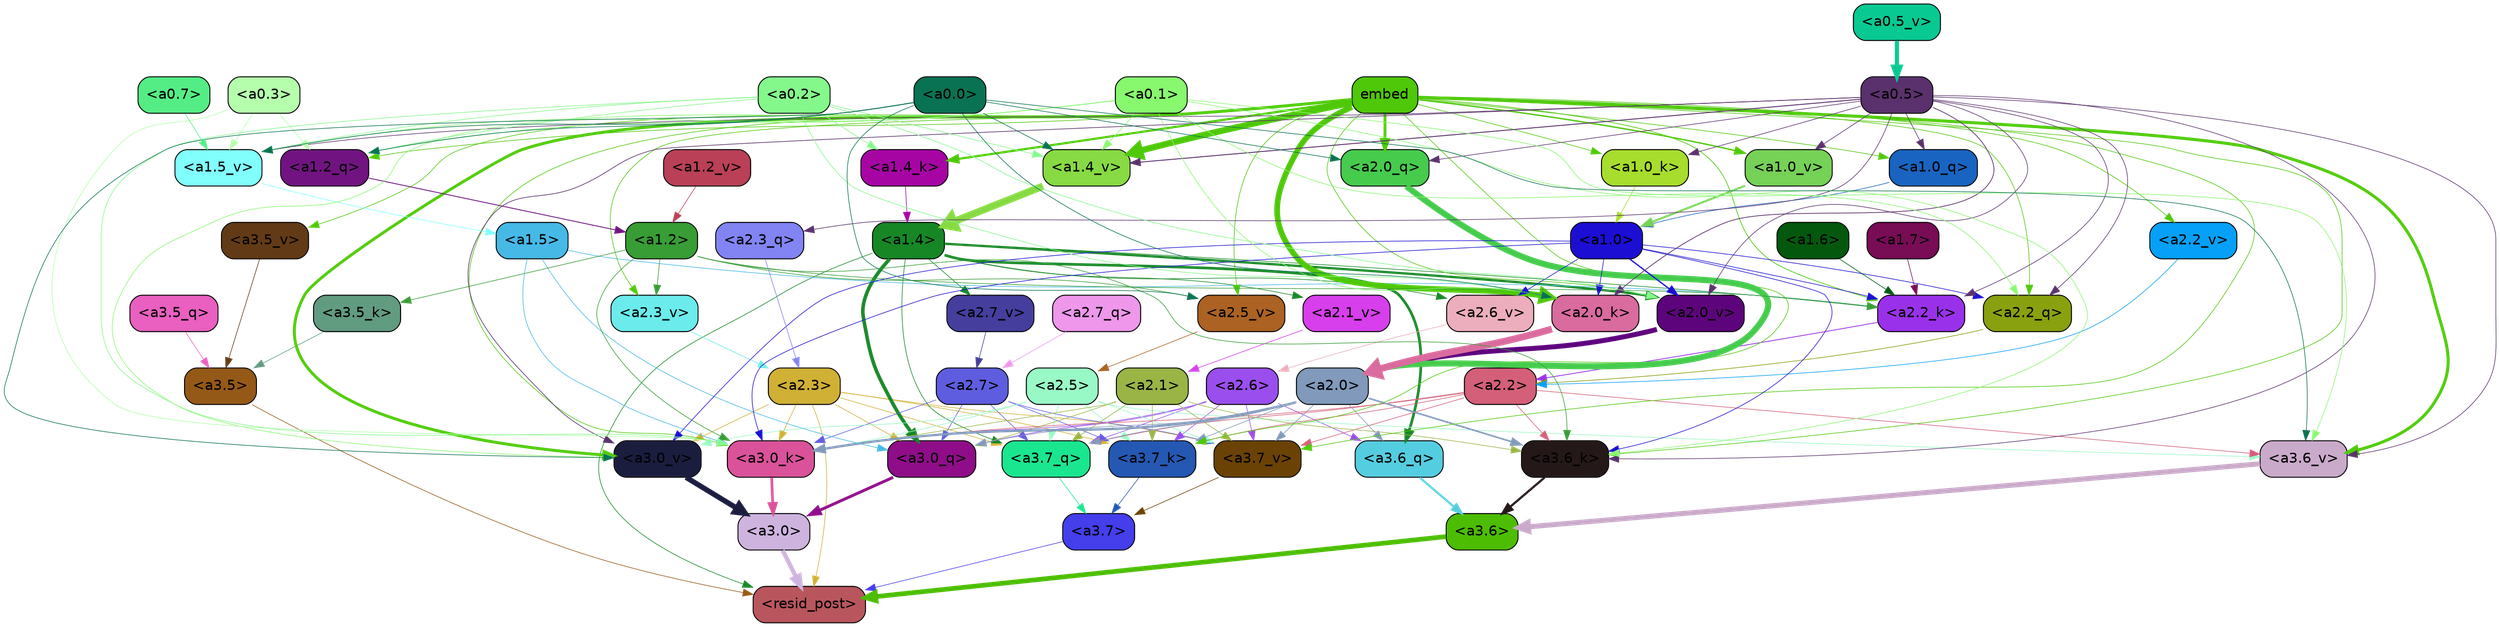 strict digraph "" {
	graph [bgcolor=transparent,
		layout=dot,
		overlap=false,
		splines=true
	];
	"<a3.7>"	[color=black,
		fillcolor="#443eeb",
		fontname=Helvetica,
		shape=box,
		style="filled, rounded"];
	"<resid_post>"	[color=black,
		fillcolor="#b9565d",
		fontname=Helvetica,
		shape=box,
		style="filled, rounded"];
	"<a3.7>" -> "<resid_post>"	[color="#443eeb",
		penwidth=0.6];
	"<a3.6>"	[color=black,
		fillcolor="#4cbd02",
		fontname=Helvetica,
		shape=box,
		style="filled, rounded"];
	"<a3.6>" -> "<resid_post>"	[color="#4cbd02",
		penwidth=4.6696330308914185];
	"<a3.5>"	[color=black,
		fillcolor="#955917",
		fontname=Helvetica,
		shape=box,
		style="filled, rounded"];
	"<a3.5>" -> "<resid_post>"	[color="#955917",
		penwidth=0.6];
	"<a3.0>"	[color=black,
		fillcolor="#ceb3df",
		fontname=Helvetica,
		shape=box,
		style="filled, rounded"];
	"<a3.0>" -> "<resid_post>"	[color="#ceb3df",
		penwidth=4.282557368278503];
	"<a2.3>"	[color=black,
		fillcolor="#d0b035",
		fontname=Helvetica,
		shape=box,
		style="filled, rounded"];
	"<a2.3>" -> "<resid_post>"	[color="#d0b035",
		penwidth=0.6];
	"<a3.7_q>"	[color=black,
		fillcolor="#1ae690",
		fontname=Helvetica,
		shape=box,
		style="filled, rounded"];
	"<a2.3>" -> "<a3.7_q>"	[color="#d0b035",
		penwidth=0.6];
	"<a3.0_q>"	[color=black,
		fillcolor="#8f0d88",
		fontname=Helvetica,
		shape=box,
		style="filled, rounded"];
	"<a2.3>" -> "<a3.0_q>"	[color="#d0b035",
		penwidth=0.6];
	"<a3.7_k>"	[color=black,
		fillcolor="#2458b3",
		fontname=Helvetica,
		shape=box,
		style="filled, rounded"];
	"<a2.3>" -> "<a3.7_k>"	[color="#d0b035",
		penwidth=0.6];
	"<a3.0_k>"	[color=black,
		fillcolor="#da529a",
		fontname=Helvetica,
		shape=box,
		style="filled, rounded"];
	"<a2.3>" -> "<a3.0_k>"	[color="#d0b035",
		penwidth=0.6];
	"<a3.7_v>"	[color=black,
		fillcolor="#6a4205",
		fontname=Helvetica,
		shape=box,
		style="filled, rounded"];
	"<a2.3>" -> "<a3.7_v>"	[color="#d0b035",
		penwidth=0.6];
	"<a3.0_v>"	[color=black,
		fillcolor="#1b1d3f",
		fontname=Helvetica,
		shape=box,
		style="filled, rounded"];
	"<a2.3>" -> "<a3.0_v>"	[color="#d0b035",
		penwidth=0.6];
	"<a1.4>"	[color=black,
		fillcolor="#178726",
		fontname=Helvetica,
		shape=box,
		style="filled, rounded"];
	"<a1.4>" -> "<resid_post>"	[color="#178726",
		penwidth=0.6];
	"<a1.4>" -> "<a3.7_q>"	[color="#178726",
		penwidth=0.6];
	"<a3.6_q>"	[color=black,
		fillcolor="#54cde0",
		fontname=Helvetica,
		shape=box,
		style="filled, rounded"];
	"<a1.4>" -> "<a3.6_q>"	[color="#178726",
		penwidth=2.6073555648326874];
	"<a1.4>" -> "<a3.0_q>"	[color="#178726",
		penwidth=3.4971605762839317];
	"<a2.2_k>"	[color=black,
		fillcolor="#9a31ea",
		fontname=Helvetica,
		shape=box,
		style="filled, rounded"];
	"<a1.4>" -> "<a2.2_k>"	[color="#178726",
		penwidth=0.6];
	"<a2.7_v>"	[color=black,
		fillcolor="#453e9d",
		fontname=Helvetica,
		shape=box,
		style="filled, rounded"];
	"<a1.4>" -> "<a2.7_v>"	[color="#178726",
		penwidth=0.6];
	"<a2.6_v>"	[color=black,
		fillcolor="#ecaebc",
		fontname=Helvetica,
		shape=box,
		style="filled, rounded"];
	"<a1.4>" -> "<a2.6_v>"	[color="#178726",
		penwidth=0.6];
	"<a2.1_v>"	[color=black,
		fillcolor="#d63feb",
		fontname=Helvetica,
		shape=box,
		style="filled, rounded"];
	"<a1.4>" -> "<a2.1_v>"	[color="#178726",
		penwidth=0.6];
	"<a2.0_v>"	[color=black,
		fillcolor="#5d047c",
		fontname=Helvetica,
		shape=box,
		style="filled, rounded"];
	"<a1.4>" -> "<a2.0_v>"	[color="#178726",
		penwidth=2.268670678138733];
	"<a3.7_q>" -> "<a3.7>"	[color="#1ae690",
		penwidth=0.6];
	"<a3.6_q>" -> "<a3.6>"	[color="#54cde0",
		penwidth=2.03758105635643];
	"<a3.5_q>"	[color=black,
		fillcolor="#e960c0",
		fontname=Helvetica,
		shape=box,
		style="filled, rounded"];
	"<a3.5_q>" -> "<a3.5>"	[color="#e960c0",
		penwidth=0.6];
	"<a3.0_q>" -> "<a3.0>"	[color="#8f0d88",
		penwidth=2.8638100624084473];
	"<a3.7_k>" -> "<a3.7>"	[color="#2458b3",
		penwidth=0.6];
	"<a3.6_k>"	[color=black,
		fillcolor="#241818",
		fontname=Helvetica,
		shape=box,
		style="filled, rounded"];
	"<a3.6_k>" -> "<a3.6>"	[color="#241818",
		penwidth=2.174198240041733];
	"<a3.5_k>"	[color=black,
		fillcolor="#619b80",
		fontname=Helvetica,
		shape=box,
		style="filled, rounded"];
	"<a3.5_k>" -> "<a3.5>"	[color="#619b80",
		penwidth=0.6];
	"<a3.0_k>" -> "<a3.0>"	[color="#da529a",
		penwidth=2.6274144649505615];
	"<a3.7_v>" -> "<a3.7>"	[color="#6a4205",
		penwidth=0.6];
	"<a3.6_v>"	[color=black,
		fillcolor="#caaaca",
		fontname=Helvetica,
		shape=box,
		style="filled, rounded"];
	"<a3.6_v>" -> "<a3.6>"	[color="#caaaca",
		penwidth=5.002329230308533];
	"<a3.5_v>"	[color=black,
		fillcolor="#623b16",
		fontname=Helvetica,
		shape=box,
		style="filled, rounded"];
	"<a3.5_v>" -> "<a3.5>"	[color="#623b16",
		penwidth=0.6];
	"<a3.0_v>" -> "<a3.0>"	[color="#1b1d3f",
		penwidth=5.188832879066467];
	"<a2.7>"	[color=black,
		fillcolor="#5f5ddf",
		fontname=Helvetica,
		shape=box,
		style="filled, rounded"];
	"<a2.7>" -> "<a3.7_q>"	[color="#5f5ddf",
		penwidth=0.6];
	"<a2.7>" -> "<a3.0_q>"	[color="#5f5ddf",
		penwidth=0.6];
	"<a2.7>" -> "<a3.7_k>"	[color="#5f5ddf",
		penwidth=0.6];
	"<a2.7>" -> "<a3.0_k>"	[color="#5f5ddf",
		penwidth=0.6];
	"<a2.7>" -> "<a3.7_v>"	[color="#5f5ddf",
		penwidth=0.6];
	"<a2.6>"	[color=black,
		fillcolor="#9a4eee",
		fontname=Helvetica,
		shape=box,
		style="filled, rounded"];
	"<a2.6>" -> "<a3.7_q>"	[color="#9a4eee",
		penwidth=0.6];
	"<a2.6>" -> "<a3.6_q>"	[color="#9a4eee",
		penwidth=0.6];
	"<a2.6>" -> "<a3.0_q>"	[color="#9a4eee",
		penwidth=0.6];
	"<a2.6>" -> "<a3.7_k>"	[color="#9a4eee",
		penwidth=0.6];
	"<a2.6>" -> "<a3.0_k>"	[color="#9a4eee",
		penwidth=0.6];
	"<a2.6>" -> "<a3.7_v>"	[color="#9a4eee",
		penwidth=0.6];
	"<a2.5>"	[color=black,
		fillcolor="#99f9c6",
		fontname=Helvetica,
		shape=box,
		style="filled, rounded"];
	"<a2.5>" -> "<a3.7_q>"	[color="#99f9c6",
		penwidth=0.6];
	"<a2.5>" -> "<a3.7_k>"	[color="#99f9c6",
		penwidth=0.6];
	"<a2.5>" -> "<a3.0_k>"	[color="#99f9c6",
		penwidth=0.6];
	"<a2.5>" -> "<a3.7_v>"	[color="#99f9c6",
		penwidth=0.6];
	"<a2.5>" -> "<a3.6_v>"	[color="#99f9c6",
		penwidth=0.6];
	"<a2.5>" -> "<a3.0_v>"	[color="#99f9c6",
		penwidth=0.6];
	"<a2.2>"	[color=black,
		fillcolor="#d45f79",
		fontname=Helvetica,
		shape=box,
		style="filled, rounded"];
	"<a2.2>" -> "<a3.7_q>"	[color="#d45f79",
		penwidth=0.6];
	"<a2.2>" -> "<a3.7_k>"	[color="#d45f79",
		penwidth=0.6];
	"<a2.2>" -> "<a3.6_k>"	[color="#d45f79",
		penwidth=0.6];
	"<a2.2>" -> "<a3.0_k>"	[color="#d45f79",
		penwidth=0.6];
	"<a2.2>" -> "<a3.7_v>"	[color="#d45f79",
		penwidth=0.6];
	"<a2.2>" -> "<a3.6_v>"	[color="#d45f79",
		penwidth=0.6];
	"<a2.1>"	[color=black,
		fillcolor="#9ab546",
		fontname=Helvetica,
		shape=box,
		style="filled, rounded"];
	"<a2.1>" -> "<a3.7_q>"	[color="#9ab546",
		penwidth=0.6];
	"<a2.1>" -> "<a3.0_q>"	[color="#9ab546",
		penwidth=0.6];
	"<a2.1>" -> "<a3.7_k>"	[color="#9ab546",
		penwidth=0.6];
	"<a2.1>" -> "<a3.6_k>"	[color="#9ab546",
		penwidth=0.6];
	"<a2.1>" -> "<a3.0_k>"	[color="#9ab546",
		penwidth=0.6];
	"<a2.1>" -> "<a3.7_v>"	[color="#9ab546",
		penwidth=0.6];
	"<a2.0>"	[color=black,
		fillcolor="#8199bb",
		fontname=Helvetica,
		shape=box,
		style="filled, rounded"];
	"<a2.0>" -> "<a3.7_q>"	[color="#8199bb",
		penwidth=0.6];
	"<a2.0>" -> "<a3.6_q>"	[color="#8199bb",
		penwidth=0.6];
	"<a2.0>" -> "<a3.0_q>"	[color="#8199bb",
		penwidth=0.6];
	"<a2.0>" -> "<a3.7_k>"	[color="#8199bb",
		penwidth=0.6];
	"<a2.0>" -> "<a3.6_k>"	[color="#8199bb",
		penwidth=1.5568191409111023];
	"<a2.0>" -> "<a3.0_k>"	[color="#8199bb",
		penwidth=2.270527422428131];
	"<a2.0>" -> "<a3.7_v>"	[color="#8199bb",
		penwidth=0.6];
	"<a1.5>"	[color=black,
		fillcolor="#46b9e6",
		fontname=Helvetica,
		shape=box,
		style="filled, rounded"];
	"<a1.5>" -> "<a3.0_q>"	[color="#46b9e6",
		penwidth=0.6];
	"<a1.5>" -> "<a3.0_k>"	[color="#46b9e6",
		penwidth=0.6];
	"<a1.5>" -> "<a2.2_k>"	[color="#46b9e6",
		penwidth=0.6];
	embed	[color=black,
		fillcolor="#4ec809",
		fontname=Helvetica,
		shape=box,
		style="filled, rounded"];
	embed -> "<a3.7_k>"	[color="#4ec809",
		penwidth=0.6];
	embed -> "<a3.6_k>"	[color="#4ec809",
		penwidth=0.6];
	embed -> "<a3.0_k>"	[color="#4ec809",
		penwidth=0.6];
	embed -> "<a3.7_v>"	[color="#4ec809",
		penwidth=0.6];
	embed -> "<a3.6_v>"	[color="#4ec809",
		penwidth=2.9588699340820312];
	embed -> "<a3.5_v>"	[color="#4ec809",
		penwidth=0.6];
	embed -> "<a3.0_v>"	[color="#4ec809",
		penwidth=2.8686431646347046];
	"<a2.2_q>"	[color=black,
		fillcolor="#89a10e",
		fontname=Helvetica,
		shape=box,
		style="filled, rounded"];
	embed -> "<a2.2_q>"	[color="#4ec809",
		penwidth=0.6];
	"<a2.0_q>"	[color=black,
		fillcolor="#46cb4d",
		fontname=Helvetica,
		shape=box,
		style="filled, rounded"];
	embed -> "<a2.0_q>"	[color="#4ec809",
		penwidth=2.7617180347442627];
	embed -> "<a2.2_k>"	[color="#4ec809",
		penwidth=0.67606520652771];
	"<a2.0_k>"	[color=black,
		fillcolor="#d96b9e",
		fontname=Helvetica,
		shape=box,
		style="filled, rounded"];
	embed -> "<a2.0_k>"	[color="#4ec809",
		penwidth=5.615107178688049];
	"<a2.5_v>"	[color=black,
		fillcolor="#ab6222",
		fontname=Helvetica,
		shape=box,
		style="filled, rounded"];
	embed -> "<a2.5_v>"	[color="#4ec809",
		penwidth=0.6];
	"<a2.3_v>"	[color=black,
		fillcolor="#6bebeb",
		fontname=Helvetica,
		shape=box,
		style="filled, rounded"];
	embed -> "<a2.3_v>"	[color="#4ec809",
		penwidth=0.6];
	"<a2.2_v>"	[color=black,
		fillcolor="#06a0f9",
		fontname=Helvetica,
		shape=box,
		style="filled, rounded"];
	embed -> "<a2.2_v>"	[color="#4ec809",
		penwidth=0.6];
	embed -> "<a2.0_v>"	[color="#4ec809",
		penwidth=0.6];
	"<a1.2_q>"	[color=black,
		fillcolor="#711481",
		fontname=Helvetica,
		shape=box,
		style="filled, rounded"];
	embed -> "<a1.2_q>"	[color="#4ec809",
		penwidth=0.6];
	"<a1.0_q>"	[color=black,
		fillcolor="#1964c1",
		fontname=Helvetica,
		shape=box,
		style="filled, rounded"];
	embed -> "<a1.0_q>"	[color="#4ec809",
		penwidth=0.6];
	"<a1.4_k>"	[color=black,
		fillcolor="#a605a4",
		fontname=Helvetica,
		shape=box,
		style="filled, rounded"];
	embed -> "<a1.4_k>"	[color="#4ec809",
		penwidth=2.1468217372894287];
	"<a1.0_k>"	[color=black,
		fillcolor="#a7dd2c",
		fontname=Helvetica,
		shape=box,
		style="filled, rounded"];
	embed -> "<a1.0_k>"	[color="#4ec809",
		penwidth=0.6];
	"<a1.4_v>"	[color=black,
		fillcolor="#87da43",
		fontname=Helvetica,
		shape=box,
		style="filled, rounded"];
	embed -> "<a1.4_v>"	[color="#4ec809",
		penwidth=6.189999580383301];
	"<a1.0_v>"	[color=black,
		fillcolor="#76d157",
		fontname=Helvetica,
		shape=box,
		style="filled, rounded"];
	embed -> "<a1.0_v>"	[color="#4ec809",
		penwidth=1.3123979568481445];
	"<a1.2>"	[color=black,
		fillcolor="#389d35",
		fontname=Helvetica,
		shape=box,
		style="filled, rounded"];
	"<a1.2>" -> "<a3.6_k>"	[color="#389d35",
		penwidth=0.6];
	"<a1.2>" -> "<a3.5_k>"	[color="#389d35",
		penwidth=0.6];
	"<a1.2>" -> "<a3.0_k>"	[color="#389d35",
		penwidth=0.6];
	"<a1.2>" -> "<a2.2_k>"	[color="#389d35",
		penwidth=0.6];
	"<a1.2>" -> "<a2.5_v>"	[color="#389d35",
		penwidth=0.6];
	"<a1.2>" -> "<a2.3_v>"	[color="#389d35",
		penwidth=0.6];
	"<a1.0>"	[color=black,
		fillcolor="#1c0ed3",
		fontname=Helvetica,
		shape=box,
		style="filled, rounded"];
	"<a1.0>" -> "<a3.6_k>"	[color="#1c0ed3",
		penwidth=0.6];
	"<a1.0>" -> "<a3.0_k>"	[color="#1c0ed3",
		penwidth=0.6];
	"<a1.0>" -> "<a3.0_v>"	[color="#1c0ed3",
		penwidth=0.6];
	"<a1.0>" -> "<a2.2_q>"	[color="#1c0ed3",
		penwidth=0.6];
	"<a1.0>" -> "<a2.2_k>"	[color="#1c0ed3",
		penwidth=0.6];
	"<a1.0>" -> "<a2.0_k>"	[color="#1c0ed3",
		penwidth=0.6];
	"<a1.0>" -> "<a2.6_v>"	[color="#1c0ed3",
		penwidth=0.6];
	"<a1.0>" -> "<a2.0_v>"	[color="#1c0ed3",
		penwidth=1.27996826171875];
	"<a0.5>"	[color=black,
		fillcolor="#5a316c",
		fontname=Helvetica,
		shape=box,
		style="filled, rounded"];
	"<a0.5>" -> "<a3.6_k>"	[color="#5a316c",
		penwidth=0.6];
	"<a0.5>" -> "<a3.6_v>"	[color="#5a316c",
		penwidth=0.6];
	"<a0.5>" -> "<a3.0_v>"	[color="#5a316c",
		penwidth=0.6421224474906921];
	"<a2.3_q>"	[color=black,
		fillcolor="#8284f4",
		fontname=Helvetica,
		shape=box,
		style="filled, rounded"];
	"<a0.5>" -> "<a2.3_q>"	[color="#5a316c",
		penwidth=0.6];
	"<a0.5>" -> "<a2.2_q>"	[color="#5a316c",
		penwidth=0.6];
	"<a0.5>" -> "<a2.0_q>"	[color="#5a316c",
		penwidth=0.6];
	"<a0.5>" -> "<a2.2_k>"	[color="#5a316c",
		penwidth=0.6];
	"<a0.5>" -> "<a2.0_k>"	[color="#5a316c",
		penwidth=0.7151575088500977];
	"<a0.5>" -> "<a2.0_v>"	[color="#5a316c",
		penwidth=0.6];
	"<a0.5>" -> "<a1.0_q>"	[color="#5a316c",
		penwidth=0.6];
	"<a0.5>" -> "<a1.0_k>"	[color="#5a316c",
		penwidth=0.6];
	"<a1.5_v>"	[color=black,
		fillcolor="#80fffd",
		fontname=Helvetica,
		shape=box,
		style="filled, rounded"];
	"<a0.5>" -> "<a1.5_v>"	[color="#5a316c",
		penwidth=0.6];
	"<a0.5>" -> "<a1.4_v>"	[color="#5a316c",
		penwidth=0.8927993774414062];
	"<a0.5>" -> "<a1.0_v>"	[color="#5a316c",
		penwidth=0.6];
	"<a0.1>"	[color=black,
		fillcolor="#88f86f",
		fontname=Helvetica,
		shape=box,
		style="filled, rounded"];
	"<a0.1>" -> "<a3.6_k>"	[color="#88f86f",
		penwidth=0.6];
	"<a0.1>" -> "<a3.6_v>"	[color="#88f86f",
		penwidth=0.6];
	"<a0.1>" -> "<a3.0_v>"	[color="#88f86f",
		penwidth=0.6];
	"<a0.1>" -> "<a2.2_q>"	[color="#88f86f",
		penwidth=0.6];
	"<a0.1>" -> "<a2.0_k>"	[color="#88f86f",
		penwidth=0.6];
	"<a0.1>" -> "<a1.2_q>"	[color="#88f86f",
		penwidth=0.6];
	"<a0.1>" -> "<a1.5_v>"	[color="#88f86f",
		penwidth=0.6];
	"<a0.1>" -> "<a1.4_v>"	[color="#88f86f",
		penwidth=0.6];
	"<a0.3>"	[color=black,
		fillcolor="#b5feac",
		fontname=Helvetica,
		shape=box,
		style="filled, rounded"];
	"<a0.3>" -> "<a3.0_k>"	[color="#b5feac",
		penwidth=0.6];
	"<a0.3>" -> "<a1.2_q>"	[color="#b5feac",
		penwidth=0.6];
	"<a0.3>" -> "<a1.5_v>"	[color="#b5feac",
		penwidth=0.6];
	"<a0.2>"	[color=black,
		fillcolor="#85f88c",
		fontname=Helvetica,
		shape=box,
		style="filled, rounded"];
	"<a0.2>" -> "<a3.0_k>"	[color="#85f88c",
		penwidth=0.6];
	"<a0.2>" -> "<a2.0_k>"	[color="#85f88c",
		penwidth=0.6];
	"<a0.2>" -> "<a2.0_v>"	[color="#85f88c",
		penwidth=0.6];
	"<a0.2>" -> "<a1.2_q>"	[color="#85f88c",
		penwidth=0.6];
	"<a0.2>" -> "<a1.4_k>"	[color="#85f88c",
		penwidth=0.6];
	"<a0.2>" -> "<a1.5_v>"	[color="#85f88c",
		penwidth=0.6];
	"<a0.2>" -> "<a1.4_v>"	[color="#85f88c",
		penwidth=0.6];
	"<a0.0>"	[color=black,
		fillcolor="#097252",
		fontname=Helvetica,
		shape=box,
		style="filled, rounded"];
	"<a0.0>" -> "<a3.6_v>"	[color="#097252",
		penwidth=0.6];
	"<a0.0>" -> "<a3.0_v>"	[color="#097252",
		penwidth=0.6];
	"<a0.0>" -> "<a2.0_q>"	[color="#097252",
		penwidth=0.6];
	"<a0.0>" -> "<a2.0_k>"	[color="#097252",
		penwidth=0.6];
	"<a0.0>" -> "<a2.5_v>"	[color="#097252",
		penwidth=0.6];
	"<a0.0>" -> "<a1.2_q>"	[color="#097252",
		penwidth=0.6];
	"<a0.0>" -> "<a1.5_v>"	[color="#097252",
		penwidth=0.6];
	"<a0.0>" -> "<a1.4_v>"	[color="#097252",
		penwidth=0.6];
	"<a2.7_q>"	[color=black,
		fillcolor="#ee97eb",
		fontname=Helvetica,
		shape=box,
		style="filled, rounded"];
	"<a2.7_q>" -> "<a2.7>"	[color="#ee97eb",
		penwidth=0.6];
	"<a2.3_q>" -> "<a2.3>"	[color="#8284f4",
		penwidth=0.6];
	"<a2.2_q>" -> "<a2.2>"	[color="#89a10e",
		penwidth=0.6340763568878174];
	"<a2.0_q>" -> "<a2.0>"	[color="#46cb4d",
		penwidth=6.0160088539123535];
	"<a2.2_k>" -> "<a2.2>"	[color="#9a31ea",
		penwidth=0.7764816284179688];
	"<a2.0_k>" -> "<a2.0>"	[color="#d96b9e",
		penwidth=6.773025274276733];
	"<a2.7_v>" -> "<a2.7>"	[color="#453e9d",
		penwidth=0.6];
	"<a2.6_v>" -> "<a2.6>"	[color="#ecaebc",
		penwidth=0.6];
	"<a2.5_v>" -> "<a2.5>"	[color="#ab6222",
		penwidth=0.6];
	"<a2.3_v>" -> "<a2.3>"	[color="#6bebeb",
		penwidth=0.6];
	"<a2.2_v>" -> "<a2.2>"	[color="#06a0f9",
		penwidth=0.6];
	"<a2.1_v>" -> "<a2.1>"	[color="#d63feb",
		penwidth=0.6];
	"<a2.0_v>" -> "<a2.0>"	[color="#5d047c",
		penwidth=4.906715989112854];
	"<a1.7>"	[color=black,
		fillcolor="#780c55",
		fontname=Helvetica,
		shape=box,
		style="filled, rounded"];
	"<a1.7>" -> "<a2.2_k>"	[color="#780c55",
		penwidth=0.6];
	"<a1.6>"	[color=black,
		fillcolor="#03580e",
		fontname=Helvetica,
		shape=box,
		style="filled, rounded"];
	"<a1.6>" -> "<a2.2_k>"	[color="#03580e",
		penwidth=0.6];
	"<a1.2_q>" -> "<a1.2>"	[color="#711481",
		penwidth=0.836545467376709];
	"<a1.0_q>" -> "<a1.0>"	[color="#1964c1",
		penwidth=0.6];
	"<a1.4_k>" -> "<a1.4>"	[color="#a605a4",
		penwidth=0.6];
	"<a1.0_k>" -> "<a1.0>"	[color="#a7dd2c",
		penwidth=0.6];
	"<a1.5_v>" -> "<a1.5>"	[color="#80fffd",
		penwidth=0.6];
	"<a1.4_v>" -> "<a1.4>"	[color="#87da43",
		penwidth=7.093163728713989];
	"<a1.2_v>"	[color=black,
		fillcolor="#b94057",
		fontname=Helvetica,
		shape=box,
		style="filled, rounded"];
	"<a1.2_v>" -> "<a1.2>"	[color="#b94057",
		penwidth=0.6];
	"<a1.0_v>" -> "<a1.0>"	[color="#76d157",
		penwidth=1.9666723012924194];
	"<a0.7>"	[color=black,
		fillcolor="#54ed85",
		fontname=Helvetica,
		shape=box,
		style="filled, rounded"];
	"<a0.7>" -> "<a1.5_v>"	[color="#54ed85",
		penwidth=0.6];
	"<a0.5_v>"	[color=black,
		fillcolor="#09c992",
		fontname=Helvetica,
		shape=box,
		style="filled, rounded"];
	"<a0.5_v>" -> "<a0.5>"	[color="#09c992",
		penwidth=4.062177300453186];
}
